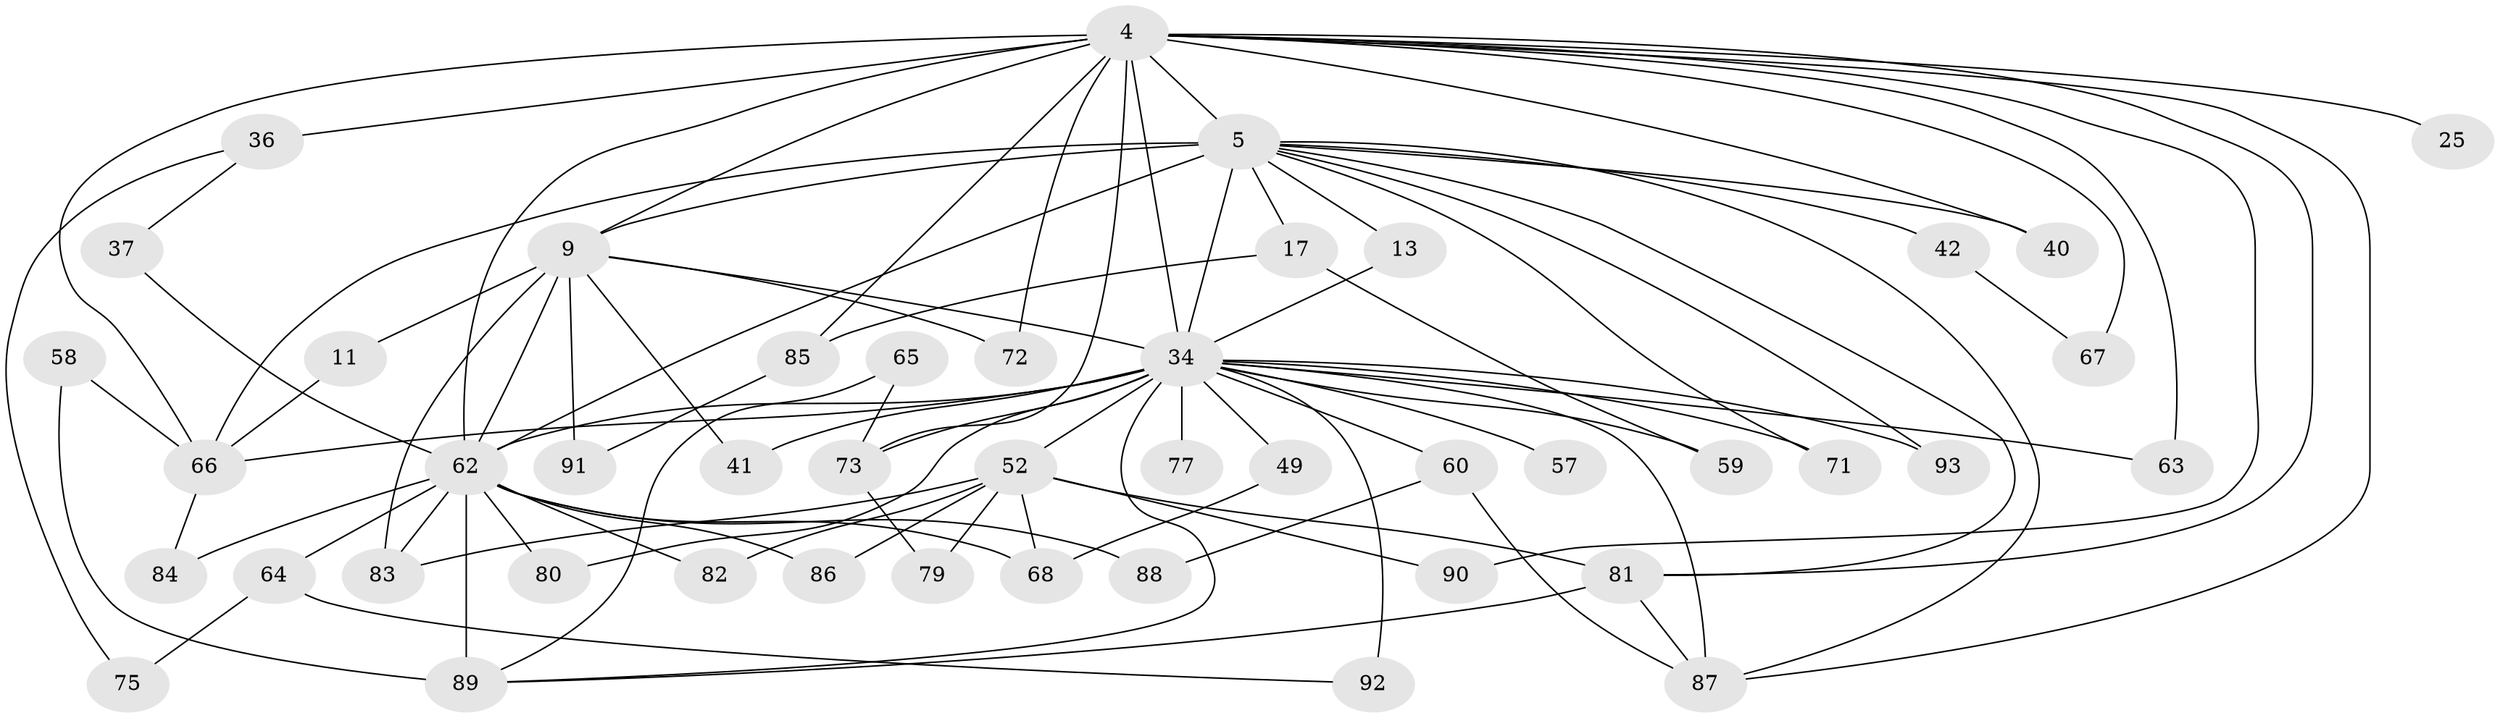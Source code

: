 // original degree distribution, {23: 0.010752688172043012, 18: 0.010752688172043012, 16: 0.021505376344086023, 21: 0.010752688172043012, 19: 0.010752688172043012, 20: 0.010752688172043012, 14: 0.010752688172043012, 13: 0.010752688172043012, 22: 0.010752688172043012, 3: 0.1935483870967742, 6: 0.03225806451612903, 2: 0.4946236559139785, 4: 0.10752688172043011, 5: 0.043010752688172046, 9: 0.010752688172043012, 7: 0.010752688172043012}
// Generated by graph-tools (version 1.1) at 2025/43/03/09/25 04:43:14]
// undirected, 46 vertices, 90 edges
graph export_dot {
graph [start="1"]
  node [color=gray90,style=filled];
  4 [super="+2"];
  5 [super="+3"];
  9 [super="+8"];
  11;
  13;
  17;
  25;
  34 [super="+24+33+10"];
  36;
  37;
  40;
  41;
  42;
  49;
  52 [super="+51"];
  57;
  58;
  59;
  60 [super="+44"];
  62 [super="+29+54+7"];
  63;
  64 [super="+16"];
  65;
  66 [super="+55"];
  67;
  68 [super="+61"];
  71;
  72;
  73 [super="+53"];
  75;
  77;
  79;
  80;
  81 [super="+78+23"];
  82;
  83 [super="+21"];
  84;
  85 [super="+46+76"];
  86;
  87 [super="+35+56"];
  88;
  89 [super="+48"];
  90 [super="+47"];
  91;
  92 [super="+50+70"];
  93 [super="+30+69+45"];
  4 -- 5 [weight=4];
  4 -- 9 [weight=4];
  4 -- 25 [weight=2];
  4 -- 36 [weight=2];
  4 -- 73 [weight=3];
  4 -- 40;
  4 -- 67;
  4 -- 72;
  4 -- 85 [weight=3];
  4 -- 63;
  4 -- 90;
  4 -- 62 [weight=4];
  4 -- 34 [weight=5];
  4 -- 66;
  4 -- 87 [weight=2];
  4 -- 81;
  5 -- 9 [weight=4];
  5 -- 13;
  5 -- 17 [weight=2];
  5 -- 40;
  5 -- 42 [weight=2];
  5 -- 81 [weight=2];
  5 -- 93 [weight=3];
  5 -- 71;
  5 -- 62 [weight=5];
  5 -- 66 [weight=3];
  5 -- 34 [weight=4];
  5 -- 87;
  9 -- 11 [weight=2];
  9 -- 41;
  9 -- 83;
  9 -- 72;
  9 -- 91;
  9 -- 62 [weight=5];
  9 -- 34 [weight=6];
  11 -- 66;
  13 -- 34;
  17 -- 59;
  17 -- 85;
  34 -- 62 [weight=6];
  34 -- 52 [weight=4];
  34 -- 93 [weight=3];
  34 -- 66 [weight=2];
  34 -- 71;
  34 -- 73;
  34 -- 77 [weight=2];
  34 -- 80;
  34 -- 89;
  34 -- 92 [weight=3];
  34 -- 41;
  34 -- 49;
  34 -- 57 [weight=2];
  34 -- 59;
  34 -- 63;
  34 -- 87;
  34 -- 60 [weight=2];
  36 -- 37;
  36 -- 75;
  37 -- 62;
  42 -- 67;
  49 -- 68;
  52 -- 68;
  52 -- 79;
  52 -- 82;
  52 -- 83;
  52 -- 86;
  52 -- 90 [weight=2];
  52 -- 81;
  58 -- 89;
  58 -- 66;
  60 -- 87 [weight=2];
  60 -- 88;
  62 -- 68 [weight=2];
  62 -- 89 [weight=4];
  62 -- 64 [weight=2];
  62 -- 80;
  62 -- 82;
  62 -- 83;
  62 -- 84;
  62 -- 86;
  62 -- 88;
  64 -- 75;
  64 -- 92;
  65 -- 73;
  65 -- 89;
  66 -- 84;
  73 -- 79;
  81 -- 89;
  81 -- 87;
  85 -- 91;
}
